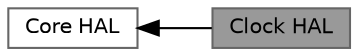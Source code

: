 digraph "Clock HAL"
{
 // LATEX_PDF_SIZE
  bgcolor="transparent";
  edge [fontname=Helvetica,fontsize=10,labelfontname=Helvetica,labelfontsize=10];
  node [fontname=Helvetica,fontsize=10,shape=box,height=0.2,width=0.4];
  rankdir=LR;
  Node1 [id="Node000001",label="Clock HAL",height=0.2,width=0.4,color="gray40", fillcolor="grey60", style="filled", fontcolor="black",tooltip="Clock abstraction for multiple architectures."];
  Node2 [id="Node000002",label="Core HAL",height=0.2,width=0.4,color="grey40", fillcolor="white", style="filled",URL="$group___n_a_v_h_a_l.html",tooltip="Top-level includes for the NavHAL framework."];
  Node2->Node1 [shape=plaintext, dir="back", style="solid"];
}
